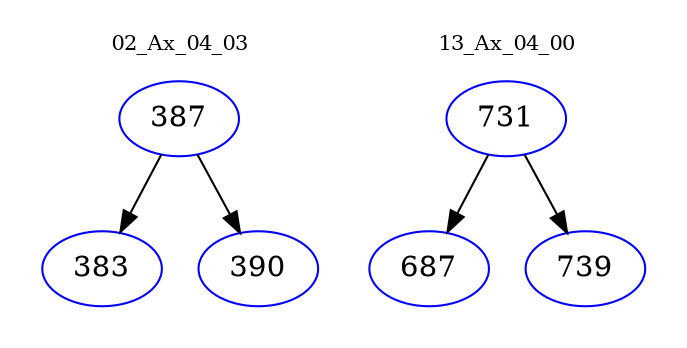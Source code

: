 digraph{
subgraph cluster_0 {
color = white
label = "02_Ax_04_03";
fontsize=10;
T0_387 [label="387", color="blue"]
T0_387 -> T0_383 [color="black"]
T0_383 [label="383", color="blue"]
T0_387 -> T0_390 [color="black"]
T0_390 [label="390", color="blue"]
}
subgraph cluster_1 {
color = white
label = "13_Ax_04_00";
fontsize=10;
T1_731 [label="731", color="blue"]
T1_731 -> T1_687 [color="black"]
T1_687 [label="687", color="blue"]
T1_731 -> T1_739 [color="black"]
T1_739 [label="739", color="blue"]
}
}
